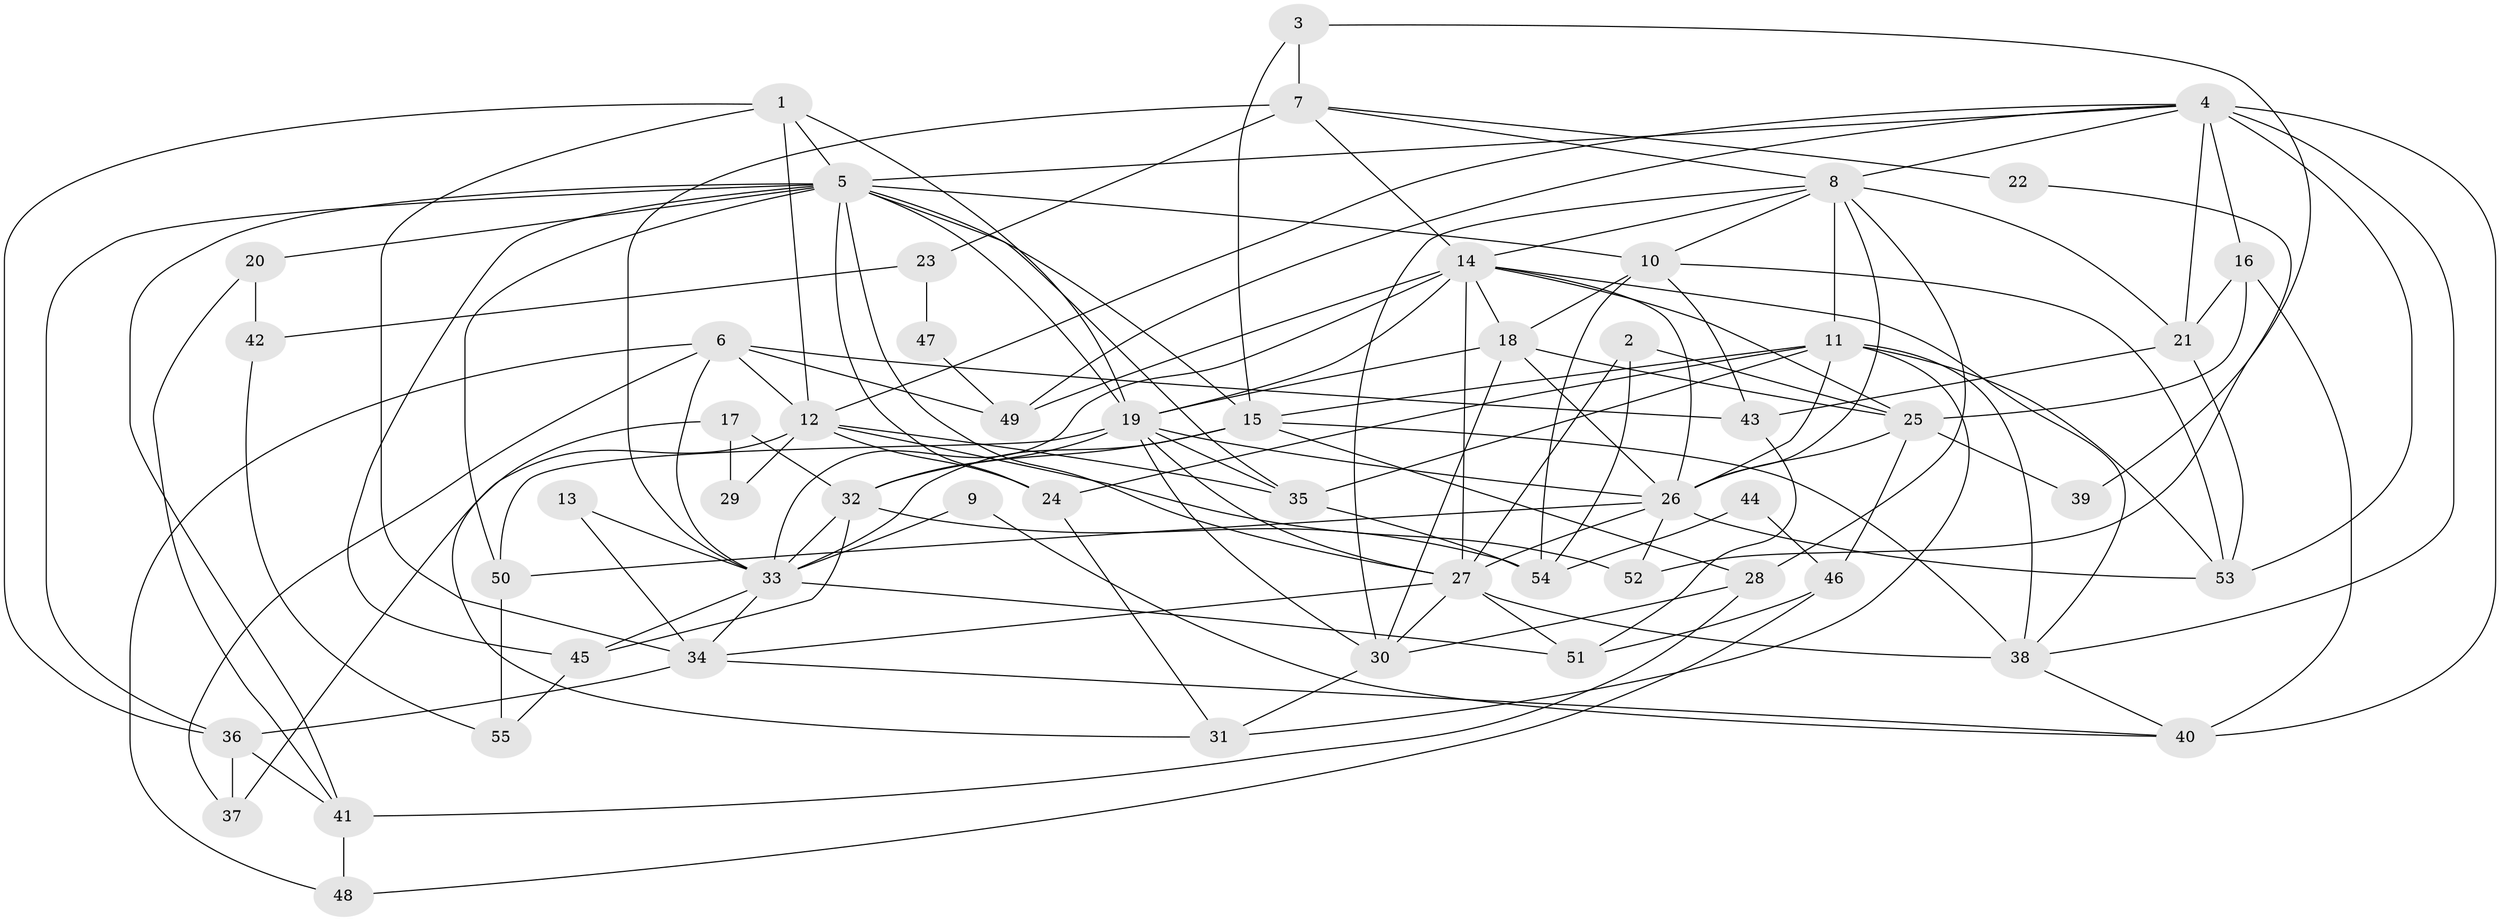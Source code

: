 // original degree distribution, {2: 0.11926605504587157, 3: 0.3211009174311927, 4: 0.25688073394495414, 6: 0.11009174311926606, 7: 0.03669724770642202, 5: 0.13761467889908258, 10: 0.009174311926605505, 8: 0.009174311926605505}
// Generated by graph-tools (version 1.1) at 2025/36/03/09/25 02:36:03]
// undirected, 55 vertices, 141 edges
graph export_dot {
graph [start="1"]
  node [color=gray90,style=filled];
  1;
  2;
  3;
  4;
  5;
  6;
  7;
  8;
  9;
  10;
  11;
  12;
  13;
  14;
  15;
  16;
  17;
  18;
  19;
  20;
  21;
  22;
  23;
  24;
  25;
  26;
  27;
  28;
  29;
  30;
  31;
  32;
  33;
  34;
  35;
  36;
  37;
  38;
  39;
  40;
  41;
  42;
  43;
  44;
  45;
  46;
  47;
  48;
  49;
  50;
  51;
  52;
  53;
  54;
  55;
  1 -- 5 [weight=1.0];
  1 -- 12 [weight=1.0];
  1 -- 19 [weight=1.0];
  1 -- 34 [weight=1.0];
  1 -- 36 [weight=1.0];
  2 -- 25 [weight=1.0];
  2 -- 27 [weight=1.0];
  2 -- 54 [weight=1.0];
  3 -- 7 [weight=1.0];
  3 -- 15 [weight=1.0];
  3 -- 39 [weight=1.0];
  4 -- 5 [weight=1.0];
  4 -- 8 [weight=1.0];
  4 -- 12 [weight=1.0];
  4 -- 16 [weight=2.0];
  4 -- 21 [weight=1.0];
  4 -- 38 [weight=1.0];
  4 -- 40 [weight=1.0];
  4 -- 49 [weight=1.0];
  4 -- 53 [weight=1.0];
  5 -- 10 [weight=1.0];
  5 -- 15 [weight=1.0];
  5 -- 19 [weight=2.0];
  5 -- 20 [weight=1.0];
  5 -- 24 [weight=1.0];
  5 -- 27 [weight=1.0];
  5 -- 35 [weight=1.0];
  5 -- 36 [weight=1.0];
  5 -- 41 [weight=1.0];
  5 -- 45 [weight=1.0];
  5 -- 50 [weight=2.0];
  6 -- 12 [weight=2.0];
  6 -- 33 [weight=1.0];
  6 -- 37 [weight=1.0];
  6 -- 43 [weight=1.0];
  6 -- 48 [weight=1.0];
  6 -- 49 [weight=1.0];
  7 -- 8 [weight=1.0];
  7 -- 14 [weight=1.0];
  7 -- 22 [weight=1.0];
  7 -- 23 [weight=1.0];
  7 -- 33 [weight=1.0];
  8 -- 10 [weight=1.0];
  8 -- 11 [weight=2.0];
  8 -- 14 [weight=1.0];
  8 -- 21 [weight=1.0];
  8 -- 26 [weight=1.0];
  8 -- 28 [weight=1.0];
  8 -- 30 [weight=1.0];
  9 -- 33 [weight=1.0];
  9 -- 40 [weight=1.0];
  10 -- 18 [weight=1.0];
  10 -- 43 [weight=1.0];
  10 -- 53 [weight=1.0];
  10 -- 54 [weight=1.0];
  11 -- 15 [weight=1.0];
  11 -- 24 [weight=1.0];
  11 -- 26 [weight=1.0];
  11 -- 31 [weight=1.0];
  11 -- 35 [weight=1.0];
  11 -- 38 [weight=3.0];
  11 -- 53 [weight=1.0];
  12 -- 24 [weight=1.0];
  12 -- 29 [weight=1.0];
  12 -- 35 [weight=2.0];
  12 -- 37 [weight=1.0];
  12 -- 52 [weight=2.0];
  13 -- 33 [weight=1.0];
  13 -- 34 [weight=1.0];
  14 -- 18 [weight=1.0];
  14 -- 19 [weight=3.0];
  14 -- 25 [weight=1.0];
  14 -- 26 [weight=1.0];
  14 -- 27 [weight=1.0];
  14 -- 33 [weight=1.0];
  14 -- 38 [weight=2.0];
  14 -- 49 [weight=2.0];
  15 -- 28 [weight=1.0];
  15 -- 32 [weight=1.0];
  15 -- 33 [weight=1.0];
  15 -- 38 [weight=1.0];
  16 -- 21 [weight=1.0];
  16 -- 25 [weight=2.0];
  16 -- 40 [weight=2.0];
  17 -- 29 [weight=1.0];
  17 -- 31 [weight=1.0];
  17 -- 32 [weight=1.0];
  18 -- 19 [weight=1.0];
  18 -- 25 [weight=1.0];
  18 -- 26 [weight=2.0];
  18 -- 30 [weight=1.0];
  19 -- 26 [weight=1.0];
  19 -- 27 [weight=1.0];
  19 -- 30 [weight=1.0];
  19 -- 32 [weight=1.0];
  19 -- 35 [weight=3.0];
  19 -- 50 [weight=1.0];
  20 -- 41 [weight=1.0];
  20 -- 42 [weight=1.0];
  21 -- 43 [weight=1.0];
  21 -- 53 [weight=1.0];
  22 -- 52 [weight=1.0];
  23 -- 42 [weight=1.0];
  23 -- 47 [weight=1.0];
  24 -- 31 [weight=1.0];
  25 -- 26 [weight=1.0];
  25 -- 39 [weight=1.0];
  25 -- 46 [weight=1.0];
  26 -- 27 [weight=1.0];
  26 -- 50 [weight=1.0];
  26 -- 52 [weight=3.0];
  26 -- 53 [weight=1.0];
  27 -- 30 [weight=1.0];
  27 -- 34 [weight=1.0];
  27 -- 38 [weight=1.0];
  27 -- 51 [weight=1.0];
  28 -- 30 [weight=1.0];
  28 -- 41 [weight=1.0];
  30 -- 31 [weight=1.0];
  32 -- 33 [weight=1.0];
  32 -- 45 [weight=1.0];
  32 -- 54 [weight=2.0];
  33 -- 34 [weight=1.0];
  33 -- 45 [weight=1.0];
  33 -- 51 [weight=1.0];
  34 -- 36 [weight=1.0];
  34 -- 40 [weight=1.0];
  35 -- 54 [weight=1.0];
  36 -- 37 [weight=1.0];
  36 -- 41 [weight=1.0];
  38 -- 40 [weight=1.0];
  41 -- 48 [weight=1.0];
  42 -- 55 [weight=1.0];
  43 -- 51 [weight=1.0];
  44 -- 46 [weight=1.0];
  44 -- 54 [weight=1.0];
  45 -- 55 [weight=1.0];
  46 -- 48 [weight=1.0];
  46 -- 51 [weight=1.0];
  47 -- 49 [weight=1.0];
  50 -- 55 [weight=1.0];
}
